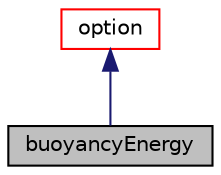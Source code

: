 digraph "buoyancyEnergy"
{
  bgcolor="transparent";
  edge [fontname="Helvetica",fontsize="10",labelfontname="Helvetica",labelfontsize="10"];
  node [fontname="Helvetica",fontsize="10",shape=record];
  Node1 [label="buoyancyEnergy",height=0.2,width=0.4,color="black", fillcolor="grey75", style="filled", fontcolor="black"];
  Node2 -> Node1 [dir="back",color="midnightblue",fontsize="10",style="solid",fontname="Helvetica"];
  Node2 [label="option",height=0.2,width=0.4,color="red",URL="$a01753.html",tooltip="Finite volume options abstract base class. Provides a base set of controls, e.g.: ..."];
}
